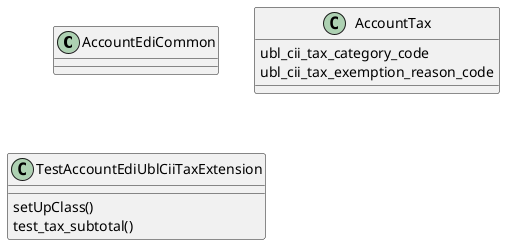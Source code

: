 @startuml classes_account_edi_ubl_cii_tax_extension
set namespaceSeparator none
class "AccountEdiCommon" as odoo_src.odoo.addons.account_edi_ubl_cii_tax_extension.models.account_edi_common.AccountEdiCommon {
}
class "AccountTax" as odoo_src.odoo.addons.account_edi_ubl_cii_tax_extension.models.account_tax.AccountTax {
  ubl_cii_tax_category_code
  ubl_cii_tax_exemption_reason_code
}
class "TestAccountEdiUblCiiTaxExtension" as odoo_src.odoo.addons.account_edi_ubl_cii_tax_extension.tests.test_ubl_cii_tax_extension.TestAccountEdiUblCiiTaxExtension {
  setUpClass()
  test_tax_subtotal()
}
@enduml
